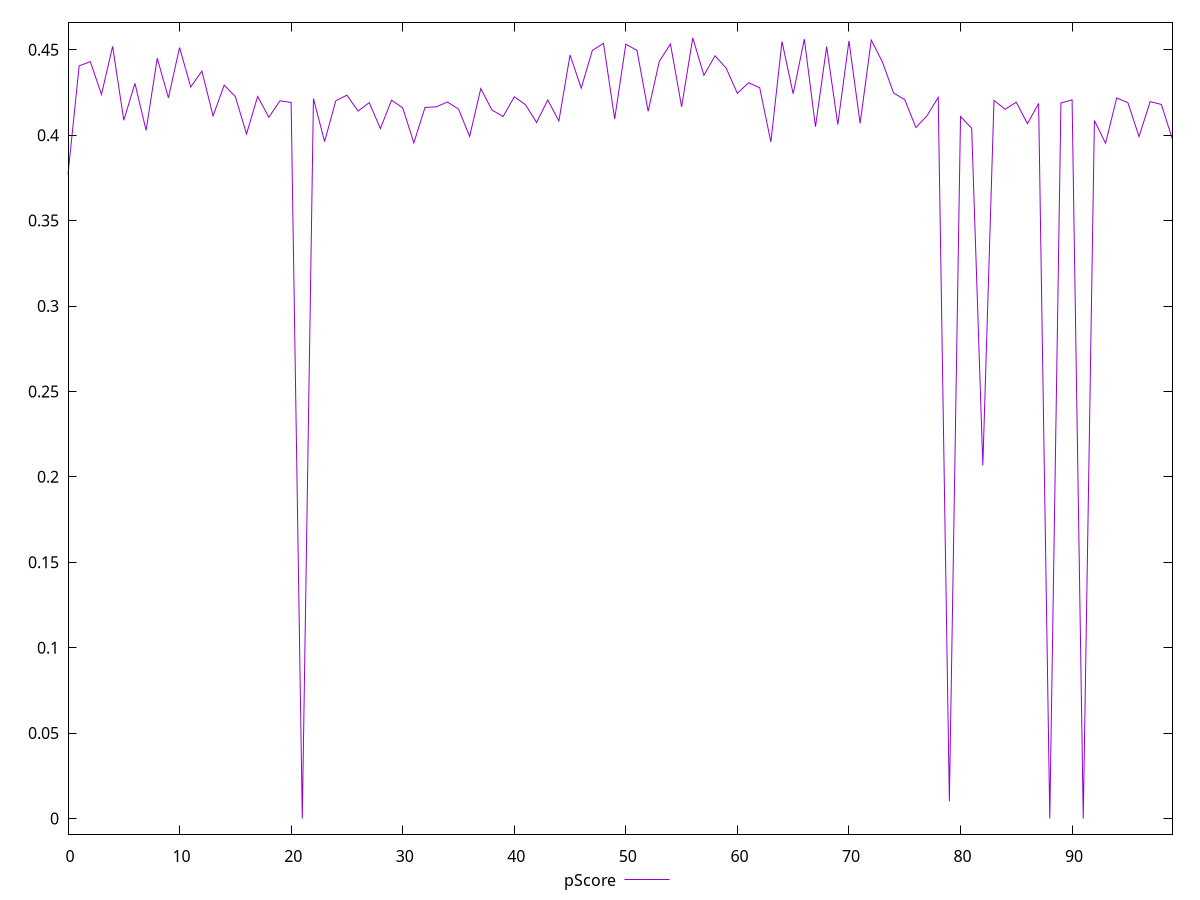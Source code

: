 reset

$pScore <<EOF
0 0.3770588235294118
1 0.44058823529411767
2 0.4430588235294118
3 0.4238823529411765
4 0.452
5 0.40870588235294114
6 0.4303529411764706
7 0.4028235294117647
8 0.4450588235294118
9 0.4218823529411765
10 0.45129411764705885
11 0.42823529411764705
12 0.4375294117647059
13 0.4112941176470588
14 0.4292941176470588
15 0.42258823529411765
16 0.4007058823529412
17 0.42270588235294115
18 0.41047058823529414
19 0.42011764705882354
20 0.41917647058823526
21 0
22 0.4214117647058824
23 0.3962352941176471
24 0.42011764705882354
25 0.4234117647058824
26 0.41411764705882353
27 0.41905882352941176
28 0.40388235294117647
29 0.4204705882352941
30 0.416
31 0.3955294117647059
32 0.41623529411764704
33 0.41658823529411765
34 0.4194117647058824
35 0.4152941176470588
36 0.3992941176470588
37 0.4272941176470588
38 0.41470588235294115
39 0.41094117647058825
40 0.4224705882352941
41 0.4178823529411765
42 0.40741176470588236
43 0.42058823529411765
44 0.4083529411764706
45 0.44694117647058823
46 0.4275294117647059
47 0.4496470588235294
48 0.45376470588235296
49 0.40952941176470586
50 0.45329411764705885
51 0.4496470588235294
52 0.414
53 0.4431764705882353
54 0.45341176470588235
55 0.41658823529411765
56 0.45694117647058824
57 0.4350588235294118
58 0.4464705882352941
59 0.4391764705882353
60 0.4244705882352941
61 0.43070588235294116
62 0.42776470588235294
63 0.396
64 0.4548235294117647
65 0.42423529411764704
66 0.45623529411764707
67 0.40494117647058825
68 0.45188235294117646
69 0.40623529411764703
70 0.4551764705882353
71 0.40694117647058825
72 0.4556470588235294
73 0.4428235294117647
74 0.42470588235294116
75 0.4208235294117647
76 0.40447058823529414
77 0.41141176470588237
78 0.42211764705882354
79 0.010117647058823509
80 0.41094117647058825
81 0.404
82 0.20670588235294118
83 0.4203529411764706
84 0.41517647058823526
85 0.4192941176470588
86 0.40670588235294114
87 0.41858823529411765
88 0
89 0.4188235294117647
90 0.42070588235294115
91 0
92 0.40858823529411764
93 0.3952941176470588
94 0.42176470588235293
95 0.41905882352941176
96 0.3991764705882353
97 0.41964705882352943
98 0.418
99 0.3975294117647059
EOF

set key outside below
set xrange [0:99]
set yrange [-0.009138823529411765:0.46608]
set trange [-0.009138823529411765:0.46608]
set terminal svg size 640, 500 enhanced background rgb 'white'
set output "reprap/render-blocking-resources/samples/pages+cached+noexternal+nomedia+nocss/pScore/values.svg"

plot $pScore title "pScore" with line

reset
